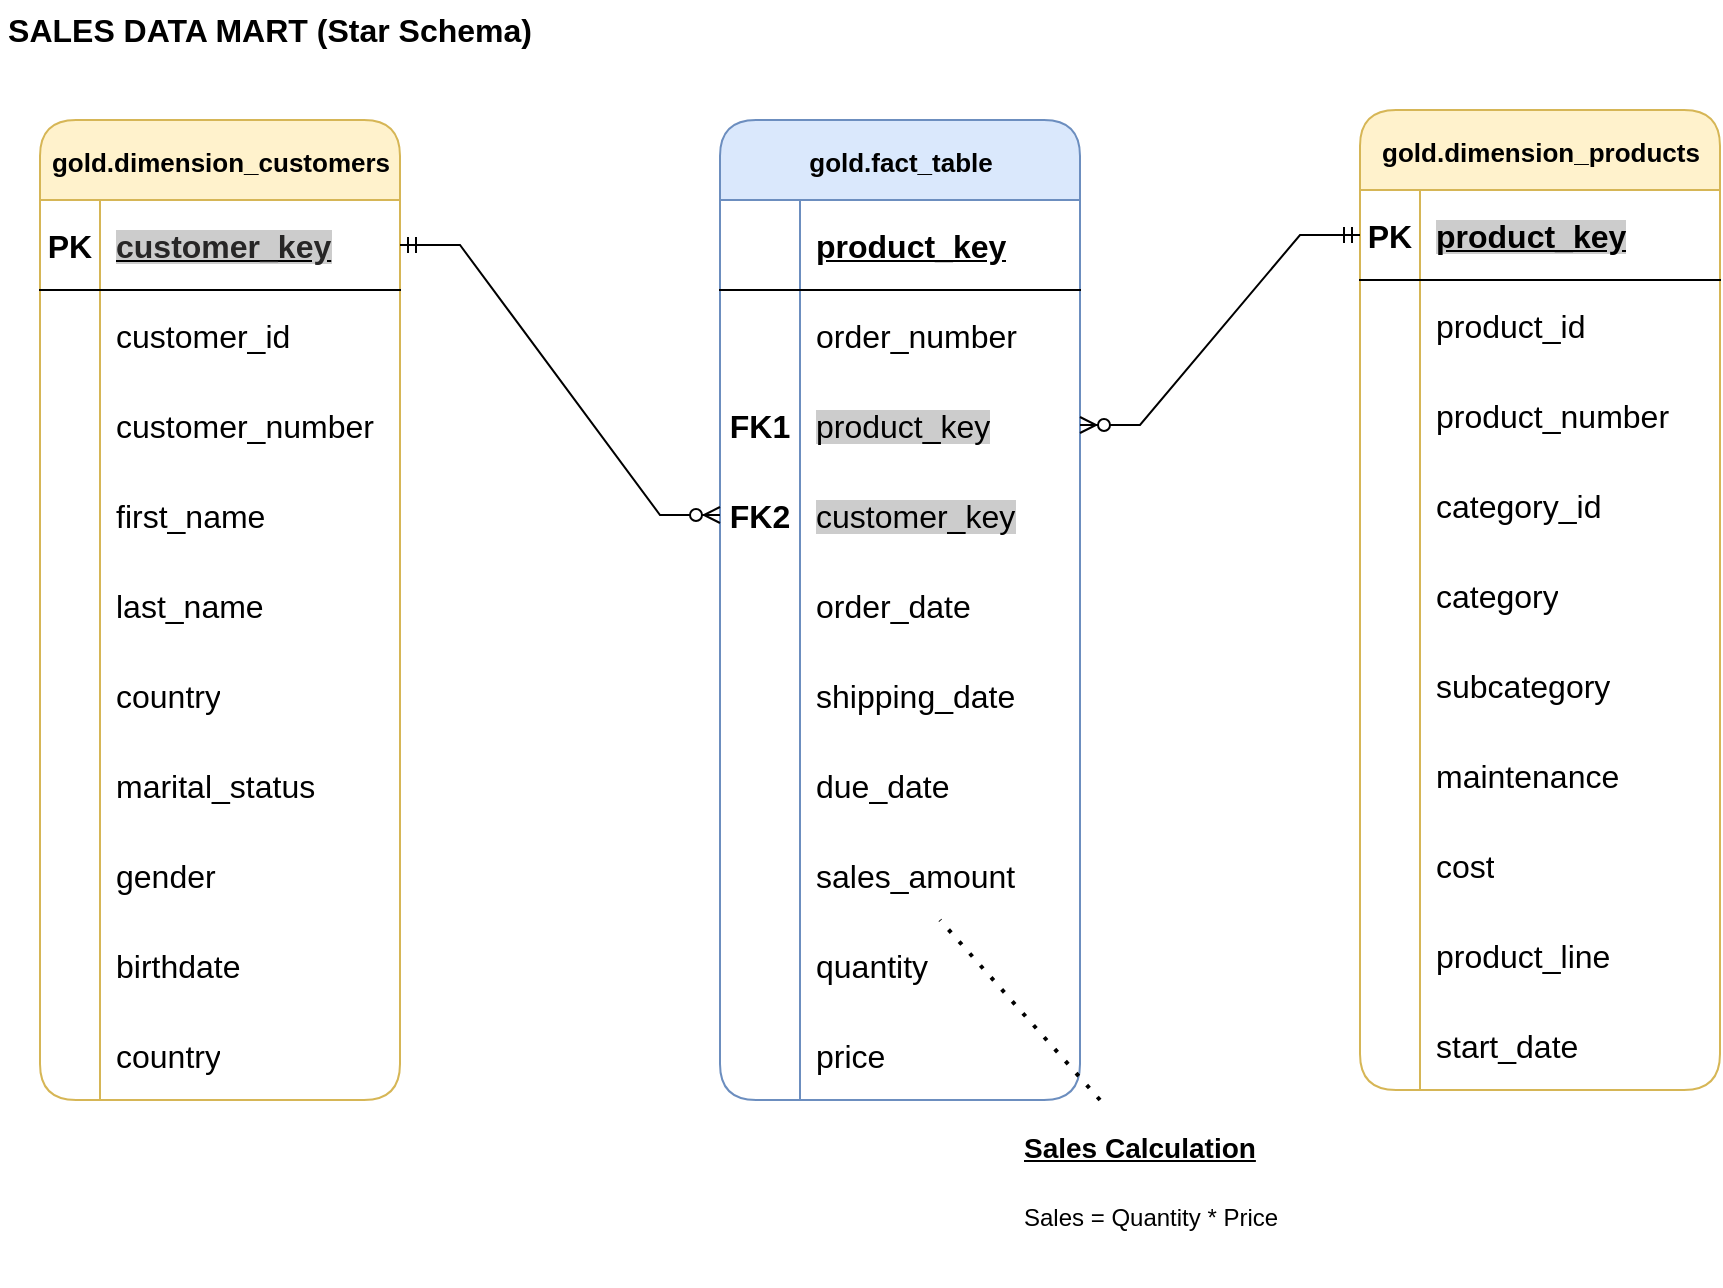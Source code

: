 <mxfile version="27.0.9">
  <diagram name="Page-1" id="-cofZe38YRv7LZd6xlC1">
    <mxGraphModel dx="1163" dy="769" grid="1" gridSize="10" guides="1" tooltips="1" connect="1" arrows="1" fold="1" page="1" pageScale="1" pageWidth="1000" pageHeight="700" math="0" shadow="0">
      <root>
        <mxCell id="0" />
        <mxCell id="1" parent="0" />
        <mxCell id="u-cAiTU_7cCfLOp1U_Qq-1" value="&lt;b&gt;SALES DATA MART (Star Schema)&lt;/b&gt;" style="text;html=1;align=center;verticalAlign=middle;whiteSpace=wrap;rounded=0;fontSize=16;" vertex="1" parent="1">
          <mxGeometry x="20" y="20" width="270" height="30" as="geometry" />
        </mxCell>
        <mxCell id="u-cAiTU_7cCfLOp1U_Qq-6" value="&lt;font style=&quot;font-size: 13px;&quot;&gt;gold.dimension_customers&lt;/font&gt;" style="shape=table;startSize=40;container=1;collapsible=1;childLayout=tableLayout;fixedRows=1;rowLines=0;fontStyle=1;align=center;resizeLast=1;html=1;rounded=1;fillColor=#fff2cc;strokeColor=#d6b656;fontSize=16;" vertex="1" parent="1">
          <mxGeometry x="40" y="80" width="180" height="490" as="geometry" />
        </mxCell>
        <mxCell id="u-cAiTU_7cCfLOp1U_Qq-7" value="" style="shape=tableRow;horizontal=0;startSize=0;swimlaneHead=0;swimlaneBody=0;fillColor=none;collapsible=0;dropTarget=0;points=[[0,0.5],[1,0.5]];portConstraint=eastwest;top=0;left=0;right=0;bottom=1;fontSize=16;" vertex="1" parent="u-cAiTU_7cCfLOp1U_Qq-6">
          <mxGeometry y="40" width="180" height="45" as="geometry" />
        </mxCell>
        <mxCell id="u-cAiTU_7cCfLOp1U_Qq-8" value="PK" style="shape=partialRectangle;connectable=0;fillColor=none;top=0;left=0;bottom=0;right=0;fontStyle=1;overflow=hidden;whiteSpace=wrap;html=1;fontSize=16;" vertex="1" parent="u-cAiTU_7cCfLOp1U_Qq-7">
          <mxGeometry width="30" height="45" as="geometry">
            <mxRectangle width="30" height="45" as="alternateBounds" />
          </mxGeometry>
        </mxCell>
        <mxCell id="u-cAiTU_7cCfLOp1U_Qq-9" value="&lt;font style=&quot;color: light-dark(rgb(39, 38, 38), rgb(237, 237, 237)); background-color: rgb(204, 204, 204);&quot;&gt;customer_key&lt;/font&gt;" style="shape=partialRectangle;connectable=0;fillColor=none;top=0;left=0;bottom=0;right=0;align=left;spacingLeft=6;fontStyle=5;overflow=hidden;whiteSpace=wrap;html=1;fontSize=16;" vertex="1" parent="u-cAiTU_7cCfLOp1U_Qq-7">
          <mxGeometry x="30" width="150" height="45" as="geometry">
            <mxRectangle width="150" height="45" as="alternateBounds" />
          </mxGeometry>
        </mxCell>
        <mxCell id="u-cAiTU_7cCfLOp1U_Qq-10" value="" style="shape=tableRow;horizontal=0;startSize=0;swimlaneHead=0;swimlaneBody=0;fillColor=none;collapsible=0;dropTarget=0;points=[[0,0.5],[1,0.5]];portConstraint=eastwest;top=0;left=0;right=0;bottom=0;fontSize=16;" vertex="1" parent="u-cAiTU_7cCfLOp1U_Qq-6">
          <mxGeometry y="85" width="180" height="45" as="geometry" />
        </mxCell>
        <mxCell id="u-cAiTU_7cCfLOp1U_Qq-11" value="" style="shape=partialRectangle;connectable=0;fillColor=none;top=0;left=0;bottom=0;right=0;editable=1;overflow=hidden;whiteSpace=wrap;html=1;fontSize=16;" vertex="1" parent="u-cAiTU_7cCfLOp1U_Qq-10">
          <mxGeometry width="30" height="45" as="geometry">
            <mxRectangle width="30" height="45" as="alternateBounds" />
          </mxGeometry>
        </mxCell>
        <mxCell id="u-cAiTU_7cCfLOp1U_Qq-12" value="customer_id" style="shape=partialRectangle;connectable=0;fillColor=none;top=0;left=0;bottom=0;right=0;align=left;spacingLeft=6;overflow=hidden;whiteSpace=wrap;html=1;fontSize=16;" vertex="1" parent="u-cAiTU_7cCfLOp1U_Qq-10">
          <mxGeometry x="30" width="150" height="45" as="geometry">
            <mxRectangle width="150" height="45" as="alternateBounds" />
          </mxGeometry>
        </mxCell>
        <mxCell id="u-cAiTU_7cCfLOp1U_Qq-13" value="" style="shape=tableRow;horizontal=0;startSize=0;swimlaneHead=0;swimlaneBody=0;fillColor=none;collapsible=0;dropTarget=0;points=[[0,0.5],[1,0.5]];portConstraint=eastwest;top=0;left=0;right=0;bottom=0;fontSize=16;" vertex="1" parent="u-cAiTU_7cCfLOp1U_Qq-6">
          <mxGeometry y="130" width="180" height="45" as="geometry" />
        </mxCell>
        <mxCell id="u-cAiTU_7cCfLOp1U_Qq-14" value="" style="shape=partialRectangle;connectable=0;fillColor=none;top=0;left=0;bottom=0;right=0;editable=1;overflow=hidden;whiteSpace=wrap;html=1;fontSize=16;" vertex="1" parent="u-cAiTU_7cCfLOp1U_Qq-13">
          <mxGeometry width="30" height="45" as="geometry">
            <mxRectangle width="30" height="45" as="alternateBounds" />
          </mxGeometry>
        </mxCell>
        <mxCell id="u-cAiTU_7cCfLOp1U_Qq-15" value="customer_number" style="shape=partialRectangle;connectable=0;fillColor=none;top=0;left=0;bottom=0;right=0;align=left;spacingLeft=6;overflow=hidden;whiteSpace=wrap;html=1;fontSize=16;" vertex="1" parent="u-cAiTU_7cCfLOp1U_Qq-13">
          <mxGeometry x="30" width="150" height="45" as="geometry">
            <mxRectangle width="150" height="45" as="alternateBounds" />
          </mxGeometry>
        </mxCell>
        <mxCell id="u-cAiTU_7cCfLOp1U_Qq-16" value="" style="shape=tableRow;horizontal=0;startSize=0;swimlaneHead=0;swimlaneBody=0;fillColor=none;collapsible=0;dropTarget=0;points=[[0,0.5],[1,0.5]];portConstraint=eastwest;top=0;left=0;right=0;bottom=0;fontSize=16;" vertex="1" parent="u-cAiTU_7cCfLOp1U_Qq-6">
          <mxGeometry y="175" width="180" height="45" as="geometry" />
        </mxCell>
        <mxCell id="u-cAiTU_7cCfLOp1U_Qq-17" value="" style="shape=partialRectangle;connectable=0;fillColor=none;top=0;left=0;bottom=0;right=0;editable=1;overflow=hidden;whiteSpace=wrap;html=1;fontSize=16;" vertex="1" parent="u-cAiTU_7cCfLOp1U_Qq-16">
          <mxGeometry width="30" height="45" as="geometry">
            <mxRectangle width="30" height="45" as="alternateBounds" />
          </mxGeometry>
        </mxCell>
        <mxCell id="u-cAiTU_7cCfLOp1U_Qq-18" value="first_name" style="shape=partialRectangle;connectable=0;fillColor=none;top=0;left=0;bottom=0;right=0;align=left;spacingLeft=6;overflow=hidden;whiteSpace=wrap;html=1;fontSize=16;" vertex="1" parent="u-cAiTU_7cCfLOp1U_Qq-16">
          <mxGeometry x="30" width="150" height="45" as="geometry">
            <mxRectangle width="150" height="45" as="alternateBounds" />
          </mxGeometry>
        </mxCell>
        <mxCell id="u-cAiTU_7cCfLOp1U_Qq-19" value="" style="shape=tableRow;horizontal=0;startSize=0;swimlaneHead=0;swimlaneBody=0;fillColor=none;collapsible=0;dropTarget=0;points=[[0,0.5],[1,0.5]];portConstraint=eastwest;top=0;left=0;right=0;bottom=0;fontSize=16;" vertex="1" parent="u-cAiTU_7cCfLOp1U_Qq-6">
          <mxGeometry y="220" width="180" height="45" as="geometry" />
        </mxCell>
        <mxCell id="u-cAiTU_7cCfLOp1U_Qq-20" value="" style="shape=partialRectangle;connectable=0;fillColor=none;top=0;left=0;bottom=0;right=0;editable=1;overflow=hidden;whiteSpace=wrap;html=1;fontSize=16;" vertex="1" parent="u-cAiTU_7cCfLOp1U_Qq-19">
          <mxGeometry width="30" height="45" as="geometry">
            <mxRectangle width="30" height="45" as="alternateBounds" />
          </mxGeometry>
        </mxCell>
        <mxCell id="u-cAiTU_7cCfLOp1U_Qq-21" value="last_name" style="shape=partialRectangle;connectable=0;fillColor=none;top=0;left=0;bottom=0;right=0;align=left;spacingLeft=6;overflow=hidden;whiteSpace=wrap;html=1;fontSize=16;" vertex="1" parent="u-cAiTU_7cCfLOp1U_Qq-19">
          <mxGeometry x="30" width="150" height="45" as="geometry">
            <mxRectangle width="150" height="45" as="alternateBounds" />
          </mxGeometry>
        </mxCell>
        <mxCell id="u-cAiTU_7cCfLOp1U_Qq-22" value="" style="shape=tableRow;horizontal=0;startSize=0;swimlaneHead=0;swimlaneBody=0;fillColor=none;collapsible=0;dropTarget=0;points=[[0,0.5],[1,0.5]];portConstraint=eastwest;top=0;left=0;right=0;bottom=0;fontSize=16;" vertex="1" parent="u-cAiTU_7cCfLOp1U_Qq-6">
          <mxGeometry y="265" width="180" height="45" as="geometry" />
        </mxCell>
        <mxCell id="u-cAiTU_7cCfLOp1U_Qq-23" value="" style="shape=partialRectangle;connectable=0;fillColor=none;top=0;left=0;bottom=0;right=0;editable=1;overflow=hidden;whiteSpace=wrap;html=1;fontSize=16;" vertex="1" parent="u-cAiTU_7cCfLOp1U_Qq-22">
          <mxGeometry width="30" height="45" as="geometry">
            <mxRectangle width="30" height="45" as="alternateBounds" />
          </mxGeometry>
        </mxCell>
        <mxCell id="u-cAiTU_7cCfLOp1U_Qq-24" value="country" style="shape=partialRectangle;connectable=0;fillColor=none;top=0;left=0;bottom=0;right=0;align=left;spacingLeft=6;overflow=hidden;whiteSpace=wrap;html=1;fontSize=16;" vertex="1" parent="u-cAiTU_7cCfLOp1U_Qq-22">
          <mxGeometry x="30" width="150" height="45" as="geometry">
            <mxRectangle width="150" height="45" as="alternateBounds" />
          </mxGeometry>
        </mxCell>
        <mxCell id="u-cAiTU_7cCfLOp1U_Qq-25" value="" style="shape=tableRow;horizontal=0;startSize=0;swimlaneHead=0;swimlaneBody=0;fillColor=none;collapsible=0;dropTarget=0;points=[[0,0.5],[1,0.5]];portConstraint=eastwest;top=0;left=0;right=0;bottom=0;fontSize=16;" vertex="1" parent="u-cAiTU_7cCfLOp1U_Qq-6">
          <mxGeometry y="310" width="180" height="45" as="geometry" />
        </mxCell>
        <mxCell id="u-cAiTU_7cCfLOp1U_Qq-26" value="" style="shape=partialRectangle;connectable=0;fillColor=none;top=0;left=0;bottom=0;right=0;editable=1;overflow=hidden;whiteSpace=wrap;html=1;fontSize=16;" vertex="1" parent="u-cAiTU_7cCfLOp1U_Qq-25">
          <mxGeometry width="30" height="45" as="geometry">
            <mxRectangle width="30" height="45" as="alternateBounds" />
          </mxGeometry>
        </mxCell>
        <mxCell id="u-cAiTU_7cCfLOp1U_Qq-27" value="marital_status" style="shape=partialRectangle;connectable=0;fillColor=none;top=0;left=0;bottom=0;right=0;align=left;spacingLeft=6;overflow=hidden;whiteSpace=wrap;html=1;fontSize=16;" vertex="1" parent="u-cAiTU_7cCfLOp1U_Qq-25">
          <mxGeometry x="30" width="150" height="45" as="geometry">
            <mxRectangle width="150" height="45" as="alternateBounds" />
          </mxGeometry>
        </mxCell>
        <mxCell id="u-cAiTU_7cCfLOp1U_Qq-28" value="" style="shape=tableRow;horizontal=0;startSize=0;swimlaneHead=0;swimlaneBody=0;fillColor=none;collapsible=0;dropTarget=0;points=[[0,0.5],[1,0.5]];portConstraint=eastwest;top=0;left=0;right=0;bottom=0;fontSize=16;" vertex="1" parent="u-cAiTU_7cCfLOp1U_Qq-6">
          <mxGeometry y="355" width="180" height="45" as="geometry" />
        </mxCell>
        <mxCell id="u-cAiTU_7cCfLOp1U_Qq-29" value="" style="shape=partialRectangle;connectable=0;fillColor=none;top=0;left=0;bottom=0;right=0;editable=1;overflow=hidden;whiteSpace=wrap;html=1;fontSize=16;" vertex="1" parent="u-cAiTU_7cCfLOp1U_Qq-28">
          <mxGeometry width="30" height="45" as="geometry">
            <mxRectangle width="30" height="45" as="alternateBounds" />
          </mxGeometry>
        </mxCell>
        <mxCell id="u-cAiTU_7cCfLOp1U_Qq-30" value="gender" style="shape=partialRectangle;connectable=0;fillColor=none;top=0;left=0;bottom=0;right=0;align=left;spacingLeft=6;overflow=hidden;whiteSpace=wrap;html=1;fontSize=16;" vertex="1" parent="u-cAiTU_7cCfLOp1U_Qq-28">
          <mxGeometry x="30" width="150" height="45" as="geometry">
            <mxRectangle width="150" height="45" as="alternateBounds" />
          </mxGeometry>
        </mxCell>
        <mxCell id="u-cAiTU_7cCfLOp1U_Qq-93" value="" style="shape=tableRow;horizontal=0;startSize=0;swimlaneHead=0;swimlaneBody=0;fillColor=none;collapsible=0;dropTarget=0;points=[[0,0.5],[1,0.5]];portConstraint=eastwest;top=0;left=0;right=0;bottom=0;fontSize=16;" vertex="1" parent="u-cAiTU_7cCfLOp1U_Qq-6">
          <mxGeometry y="400" width="180" height="45" as="geometry" />
        </mxCell>
        <mxCell id="u-cAiTU_7cCfLOp1U_Qq-94" value="" style="shape=partialRectangle;connectable=0;fillColor=none;top=0;left=0;bottom=0;right=0;editable=1;overflow=hidden;whiteSpace=wrap;html=1;fontSize=16;" vertex="1" parent="u-cAiTU_7cCfLOp1U_Qq-93">
          <mxGeometry width="30" height="45" as="geometry">
            <mxRectangle width="30" height="45" as="alternateBounds" />
          </mxGeometry>
        </mxCell>
        <mxCell id="u-cAiTU_7cCfLOp1U_Qq-95" value="birthdate" style="shape=partialRectangle;connectable=0;fillColor=none;top=0;left=0;bottom=0;right=0;align=left;spacingLeft=6;overflow=hidden;whiteSpace=wrap;html=1;fontSize=16;" vertex="1" parent="u-cAiTU_7cCfLOp1U_Qq-93">
          <mxGeometry x="30" width="150" height="45" as="geometry">
            <mxRectangle width="150" height="45" as="alternateBounds" />
          </mxGeometry>
        </mxCell>
        <mxCell id="u-cAiTU_7cCfLOp1U_Qq-96" value="" style="shape=tableRow;horizontal=0;startSize=0;swimlaneHead=0;swimlaneBody=0;fillColor=none;collapsible=0;dropTarget=0;points=[[0,0.5],[1,0.5]];portConstraint=eastwest;top=0;left=0;right=0;bottom=0;fontSize=16;" vertex="1" parent="u-cAiTU_7cCfLOp1U_Qq-6">
          <mxGeometry y="445" width="180" height="45" as="geometry" />
        </mxCell>
        <mxCell id="u-cAiTU_7cCfLOp1U_Qq-97" value="" style="shape=partialRectangle;connectable=0;fillColor=none;top=0;left=0;bottom=0;right=0;editable=1;overflow=hidden;whiteSpace=wrap;html=1;fontSize=16;" vertex="1" parent="u-cAiTU_7cCfLOp1U_Qq-96">
          <mxGeometry width="30" height="45" as="geometry">
            <mxRectangle width="30" height="45" as="alternateBounds" />
          </mxGeometry>
        </mxCell>
        <mxCell id="u-cAiTU_7cCfLOp1U_Qq-98" value="country" style="shape=partialRectangle;connectable=0;fillColor=none;top=0;left=0;bottom=0;right=0;align=left;spacingLeft=6;overflow=hidden;whiteSpace=wrap;html=1;fontSize=16;" vertex="1" parent="u-cAiTU_7cCfLOp1U_Qq-96">
          <mxGeometry x="30" width="150" height="45" as="geometry">
            <mxRectangle width="150" height="45" as="alternateBounds" />
          </mxGeometry>
        </mxCell>
        <mxCell id="u-cAiTU_7cCfLOp1U_Qq-31" value="&lt;span style=&quot;font-size: 13px;&quot;&gt;gold.fact_table&lt;/span&gt;" style="shape=table;startSize=40;container=1;collapsible=1;childLayout=tableLayout;fixedRows=1;rowLines=0;fontStyle=1;align=center;resizeLast=1;html=1;rounded=1;fillColor=#dae8fc;strokeColor=#6c8ebf;fontSize=16;" vertex="1" parent="1">
          <mxGeometry x="380" y="80" width="180" height="490" as="geometry" />
        </mxCell>
        <mxCell id="u-cAiTU_7cCfLOp1U_Qq-32" value="" style="shape=tableRow;horizontal=0;startSize=0;swimlaneHead=0;swimlaneBody=0;fillColor=none;collapsible=0;dropTarget=0;points=[[0,0.5],[1,0.5]];portConstraint=eastwest;top=0;left=0;right=0;bottom=1;fontSize=16;" vertex="1" parent="u-cAiTU_7cCfLOp1U_Qq-31">
          <mxGeometry y="40" width="180" height="45" as="geometry" />
        </mxCell>
        <mxCell id="u-cAiTU_7cCfLOp1U_Qq-33" value="" style="shape=partialRectangle;connectable=0;fillColor=none;top=0;left=0;bottom=0;right=0;fontStyle=1;overflow=hidden;whiteSpace=wrap;html=1;fontSize=16;" vertex="1" parent="u-cAiTU_7cCfLOp1U_Qq-32">
          <mxGeometry width="40" height="45" as="geometry">
            <mxRectangle width="40" height="45" as="alternateBounds" />
          </mxGeometry>
        </mxCell>
        <mxCell id="u-cAiTU_7cCfLOp1U_Qq-34" value="product_key" style="shape=partialRectangle;connectable=0;fillColor=none;top=0;left=0;bottom=0;right=0;align=left;spacingLeft=6;fontStyle=5;overflow=hidden;whiteSpace=wrap;html=1;fontSize=16;" vertex="1" parent="u-cAiTU_7cCfLOp1U_Qq-32">
          <mxGeometry x="40" width="140" height="45" as="geometry">
            <mxRectangle width="140" height="45" as="alternateBounds" />
          </mxGeometry>
        </mxCell>
        <mxCell id="u-cAiTU_7cCfLOp1U_Qq-35" value="" style="shape=tableRow;horizontal=0;startSize=0;swimlaneHead=0;swimlaneBody=0;fillColor=none;collapsible=0;dropTarget=0;points=[[0,0.5],[1,0.5]];portConstraint=eastwest;top=0;left=0;right=0;bottom=0;fontSize=16;" vertex="1" parent="u-cAiTU_7cCfLOp1U_Qq-31">
          <mxGeometry y="85" width="180" height="45" as="geometry" />
        </mxCell>
        <mxCell id="u-cAiTU_7cCfLOp1U_Qq-36" value="" style="shape=partialRectangle;connectable=0;fillColor=none;top=0;left=0;bottom=0;right=0;editable=1;overflow=hidden;whiteSpace=wrap;html=1;fontSize=16;" vertex="1" parent="u-cAiTU_7cCfLOp1U_Qq-35">
          <mxGeometry width="40" height="45" as="geometry">
            <mxRectangle width="40" height="45" as="alternateBounds" />
          </mxGeometry>
        </mxCell>
        <mxCell id="u-cAiTU_7cCfLOp1U_Qq-37" value="order_number" style="shape=partialRectangle;connectable=0;fillColor=none;top=0;left=0;bottom=0;right=0;align=left;spacingLeft=6;overflow=hidden;whiteSpace=wrap;html=1;fontSize=16;" vertex="1" parent="u-cAiTU_7cCfLOp1U_Qq-35">
          <mxGeometry x="40" width="140" height="45" as="geometry">
            <mxRectangle width="140" height="45" as="alternateBounds" />
          </mxGeometry>
        </mxCell>
        <mxCell id="u-cAiTU_7cCfLOp1U_Qq-38" value="" style="shape=tableRow;horizontal=0;startSize=0;swimlaneHead=0;swimlaneBody=0;fillColor=none;collapsible=0;dropTarget=0;points=[[0,0.5],[1,0.5]];portConstraint=eastwest;top=0;left=0;right=0;bottom=0;fontSize=16;" vertex="1" parent="u-cAiTU_7cCfLOp1U_Qq-31">
          <mxGeometry y="130" width="180" height="45" as="geometry" />
        </mxCell>
        <mxCell id="u-cAiTU_7cCfLOp1U_Qq-39" value="&lt;b&gt;FK1&lt;/b&gt;" style="shape=partialRectangle;connectable=0;fillColor=none;top=0;left=0;bottom=0;right=0;editable=1;overflow=hidden;whiteSpace=wrap;html=1;fontSize=16;" vertex="1" parent="u-cAiTU_7cCfLOp1U_Qq-38">
          <mxGeometry width="40" height="45" as="geometry">
            <mxRectangle width="40" height="45" as="alternateBounds" />
          </mxGeometry>
        </mxCell>
        <mxCell id="u-cAiTU_7cCfLOp1U_Qq-40" value="&lt;span style=&quot;background-color: rgb(204, 204, 204);&quot;&gt;product_key&lt;/span&gt;" style="shape=partialRectangle;connectable=0;fillColor=none;top=0;left=0;bottom=0;right=0;align=left;spacingLeft=6;overflow=hidden;whiteSpace=wrap;html=1;fontSize=16;" vertex="1" parent="u-cAiTU_7cCfLOp1U_Qq-38">
          <mxGeometry x="40" width="140" height="45" as="geometry">
            <mxRectangle width="140" height="45" as="alternateBounds" />
          </mxGeometry>
        </mxCell>
        <mxCell id="u-cAiTU_7cCfLOp1U_Qq-41" value="" style="shape=tableRow;horizontal=0;startSize=0;swimlaneHead=0;swimlaneBody=0;fillColor=none;collapsible=0;dropTarget=0;points=[[0,0.5],[1,0.5]];portConstraint=eastwest;top=0;left=0;right=0;bottom=0;fontSize=16;" vertex="1" parent="u-cAiTU_7cCfLOp1U_Qq-31">
          <mxGeometry y="175" width="180" height="45" as="geometry" />
        </mxCell>
        <mxCell id="u-cAiTU_7cCfLOp1U_Qq-42" value="&lt;b&gt;FK2&lt;/b&gt;" style="shape=partialRectangle;connectable=0;fillColor=none;top=0;left=0;bottom=0;right=0;editable=1;overflow=hidden;whiteSpace=wrap;html=1;fontSize=16;" vertex="1" parent="u-cAiTU_7cCfLOp1U_Qq-41">
          <mxGeometry width="40" height="45" as="geometry">
            <mxRectangle width="40" height="45" as="alternateBounds" />
          </mxGeometry>
        </mxCell>
        <mxCell id="u-cAiTU_7cCfLOp1U_Qq-43" value="&lt;span style=&quot;background-color: rgb(204, 204, 204);&quot;&gt;customer_key&lt;/span&gt;" style="shape=partialRectangle;connectable=0;fillColor=none;top=0;left=0;bottom=0;right=0;align=left;spacingLeft=6;overflow=hidden;whiteSpace=wrap;html=1;fontSize=16;" vertex="1" parent="u-cAiTU_7cCfLOp1U_Qq-41">
          <mxGeometry x="40" width="140" height="45" as="geometry">
            <mxRectangle width="140" height="45" as="alternateBounds" />
          </mxGeometry>
        </mxCell>
        <mxCell id="u-cAiTU_7cCfLOp1U_Qq-44" value="" style="shape=tableRow;horizontal=0;startSize=0;swimlaneHead=0;swimlaneBody=0;fillColor=none;collapsible=0;dropTarget=0;points=[[0,0.5],[1,0.5]];portConstraint=eastwest;top=0;left=0;right=0;bottom=0;fontSize=16;" vertex="1" parent="u-cAiTU_7cCfLOp1U_Qq-31">
          <mxGeometry y="220" width="180" height="45" as="geometry" />
        </mxCell>
        <mxCell id="u-cAiTU_7cCfLOp1U_Qq-45" value="" style="shape=partialRectangle;connectable=0;fillColor=none;top=0;left=0;bottom=0;right=0;editable=1;overflow=hidden;whiteSpace=wrap;html=1;fontSize=16;" vertex="1" parent="u-cAiTU_7cCfLOp1U_Qq-44">
          <mxGeometry width="40" height="45" as="geometry">
            <mxRectangle width="40" height="45" as="alternateBounds" />
          </mxGeometry>
        </mxCell>
        <mxCell id="u-cAiTU_7cCfLOp1U_Qq-46" value="order_date" style="shape=partialRectangle;connectable=0;fillColor=none;top=0;left=0;bottom=0;right=0;align=left;spacingLeft=6;overflow=hidden;whiteSpace=wrap;html=1;fontSize=16;" vertex="1" parent="u-cAiTU_7cCfLOp1U_Qq-44">
          <mxGeometry x="40" width="140" height="45" as="geometry">
            <mxRectangle width="140" height="45" as="alternateBounds" />
          </mxGeometry>
        </mxCell>
        <mxCell id="u-cAiTU_7cCfLOp1U_Qq-47" value="" style="shape=tableRow;horizontal=0;startSize=0;swimlaneHead=0;swimlaneBody=0;fillColor=none;collapsible=0;dropTarget=0;points=[[0,0.5],[1,0.5]];portConstraint=eastwest;top=0;left=0;right=0;bottom=0;fontSize=16;" vertex="1" parent="u-cAiTU_7cCfLOp1U_Qq-31">
          <mxGeometry y="265" width="180" height="45" as="geometry" />
        </mxCell>
        <mxCell id="u-cAiTU_7cCfLOp1U_Qq-48" value="" style="shape=partialRectangle;connectable=0;fillColor=none;top=0;left=0;bottom=0;right=0;editable=1;overflow=hidden;whiteSpace=wrap;html=1;fontSize=16;" vertex="1" parent="u-cAiTU_7cCfLOp1U_Qq-47">
          <mxGeometry width="40" height="45" as="geometry">
            <mxRectangle width="40" height="45" as="alternateBounds" />
          </mxGeometry>
        </mxCell>
        <mxCell id="u-cAiTU_7cCfLOp1U_Qq-49" value="shipping_date" style="shape=partialRectangle;connectable=0;fillColor=none;top=0;left=0;bottom=0;right=0;align=left;spacingLeft=6;overflow=hidden;whiteSpace=wrap;html=1;fontSize=16;" vertex="1" parent="u-cAiTU_7cCfLOp1U_Qq-47">
          <mxGeometry x="40" width="140" height="45" as="geometry">
            <mxRectangle width="140" height="45" as="alternateBounds" />
          </mxGeometry>
        </mxCell>
        <mxCell id="u-cAiTU_7cCfLOp1U_Qq-50" value="" style="shape=tableRow;horizontal=0;startSize=0;swimlaneHead=0;swimlaneBody=0;fillColor=none;collapsible=0;dropTarget=0;points=[[0,0.5],[1,0.5]];portConstraint=eastwest;top=0;left=0;right=0;bottom=0;fontSize=16;" vertex="1" parent="u-cAiTU_7cCfLOp1U_Qq-31">
          <mxGeometry y="310" width="180" height="45" as="geometry" />
        </mxCell>
        <mxCell id="u-cAiTU_7cCfLOp1U_Qq-51" value="" style="shape=partialRectangle;connectable=0;fillColor=none;top=0;left=0;bottom=0;right=0;editable=1;overflow=hidden;whiteSpace=wrap;html=1;fontSize=16;" vertex="1" parent="u-cAiTU_7cCfLOp1U_Qq-50">
          <mxGeometry width="40" height="45" as="geometry">
            <mxRectangle width="40" height="45" as="alternateBounds" />
          </mxGeometry>
        </mxCell>
        <mxCell id="u-cAiTU_7cCfLOp1U_Qq-52" value="due_date" style="shape=partialRectangle;connectable=0;fillColor=none;top=0;left=0;bottom=0;right=0;align=left;spacingLeft=6;overflow=hidden;whiteSpace=wrap;html=1;fontSize=16;" vertex="1" parent="u-cAiTU_7cCfLOp1U_Qq-50">
          <mxGeometry x="40" width="140" height="45" as="geometry">
            <mxRectangle width="140" height="45" as="alternateBounds" />
          </mxGeometry>
        </mxCell>
        <mxCell id="u-cAiTU_7cCfLOp1U_Qq-53" value="" style="shape=tableRow;horizontal=0;startSize=0;swimlaneHead=0;swimlaneBody=0;fillColor=none;collapsible=0;dropTarget=0;points=[[0,0.5],[1,0.5]];portConstraint=eastwest;top=0;left=0;right=0;bottom=0;fontSize=16;" vertex="1" parent="u-cAiTU_7cCfLOp1U_Qq-31">
          <mxGeometry y="355" width="180" height="45" as="geometry" />
        </mxCell>
        <mxCell id="u-cAiTU_7cCfLOp1U_Qq-54" value="" style="shape=partialRectangle;connectable=0;fillColor=none;top=0;left=0;bottom=0;right=0;editable=1;overflow=hidden;whiteSpace=wrap;html=1;fontSize=16;" vertex="1" parent="u-cAiTU_7cCfLOp1U_Qq-53">
          <mxGeometry width="40" height="45" as="geometry">
            <mxRectangle width="40" height="45" as="alternateBounds" />
          </mxGeometry>
        </mxCell>
        <mxCell id="u-cAiTU_7cCfLOp1U_Qq-55" value="sales_amount" style="shape=partialRectangle;connectable=0;fillColor=none;top=0;left=0;bottom=0;right=0;align=left;spacingLeft=6;overflow=hidden;whiteSpace=wrap;html=1;fontSize=16;" vertex="1" parent="u-cAiTU_7cCfLOp1U_Qq-53">
          <mxGeometry x="40" width="140" height="45" as="geometry">
            <mxRectangle width="140" height="45" as="alternateBounds" />
          </mxGeometry>
        </mxCell>
        <mxCell id="u-cAiTU_7cCfLOp1U_Qq-56" value="" style="shape=tableRow;horizontal=0;startSize=0;swimlaneHead=0;swimlaneBody=0;fillColor=none;collapsible=0;dropTarget=0;points=[[0,0.5],[1,0.5]];portConstraint=eastwest;top=0;left=0;right=0;bottom=0;fontSize=16;" vertex="1" parent="u-cAiTU_7cCfLOp1U_Qq-31">
          <mxGeometry y="400" width="180" height="45" as="geometry" />
        </mxCell>
        <mxCell id="u-cAiTU_7cCfLOp1U_Qq-57" value="" style="shape=partialRectangle;connectable=0;fillColor=none;top=0;left=0;bottom=0;right=0;editable=1;overflow=hidden;whiteSpace=wrap;html=1;fontSize=16;" vertex="1" parent="u-cAiTU_7cCfLOp1U_Qq-56">
          <mxGeometry width="40" height="45" as="geometry">
            <mxRectangle width="40" height="45" as="alternateBounds" />
          </mxGeometry>
        </mxCell>
        <mxCell id="u-cAiTU_7cCfLOp1U_Qq-58" value="quantity" style="shape=partialRectangle;connectable=0;fillColor=none;top=0;left=0;bottom=0;right=0;align=left;spacingLeft=6;overflow=hidden;whiteSpace=wrap;html=1;fontSize=16;" vertex="1" parent="u-cAiTU_7cCfLOp1U_Qq-56">
          <mxGeometry x="40" width="140" height="45" as="geometry">
            <mxRectangle width="140" height="45" as="alternateBounds" />
          </mxGeometry>
        </mxCell>
        <mxCell id="u-cAiTU_7cCfLOp1U_Qq-59" value="" style="shape=tableRow;horizontal=0;startSize=0;swimlaneHead=0;swimlaneBody=0;fillColor=none;collapsible=0;dropTarget=0;points=[[0,0.5],[1,0.5]];portConstraint=eastwest;top=0;left=0;right=0;bottom=0;fontSize=16;" vertex="1" parent="u-cAiTU_7cCfLOp1U_Qq-31">
          <mxGeometry y="445" width="180" height="45" as="geometry" />
        </mxCell>
        <mxCell id="u-cAiTU_7cCfLOp1U_Qq-60" value="" style="shape=partialRectangle;connectable=0;fillColor=none;top=0;left=0;bottom=0;right=0;editable=1;overflow=hidden;whiteSpace=wrap;html=1;fontSize=16;" vertex="1" parent="u-cAiTU_7cCfLOp1U_Qq-59">
          <mxGeometry width="40" height="45" as="geometry">
            <mxRectangle width="40" height="45" as="alternateBounds" />
          </mxGeometry>
        </mxCell>
        <mxCell id="u-cAiTU_7cCfLOp1U_Qq-61" value="price" style="shape=partialRectangle;connectable=0;fillColor=none;top=0;left=0;bottom=0;right=0;align=left;spacingLeft=6;overflow=hidden;whiteSpace=wrap;html=1;fontSize=16;" vertex="1" parent="u-cAiTU_7cCfLOp1U_Qq-59">
          <mxGeometry x="40" width="140" height="45" as="geometry">
            <mxRectangle width="140" height="45" as="alternateBounds" />
          </mxGeometry>
        </mxCell>
        <mxCell id="u-cAiTU_7cCfLOp1U_Qq-62" value="&lt;font style=&quot;font-size: 13px;&quot;&gt;gold.dimension_products&lt;/font&gt;" style="shape=table;startSize=40;container=1;collapsible=1;childLayout=tableLayout;fixedRows=1;rowLines=0;fontStyle=1;align=center;resizeLast=1;html=1;rounded=1;fillColor=#fff2cc;strokeColor=#d6b656;fontSize=16;" vertex="1" parent="1">
          <mxGeometry x="700" y="75" width="180" height="490" as="geometry" />
        </mxCell>
        <mxCell id="u-cAiTU_7cCfLOp1U_Qq-63" value="" style="shape=tableRow;horizontal=0;startSize=0;swimlaneHead=0;swimlaneBody=0;fillColor=none;collapsible=0;dropTarget=0;points=[[0,0.5],[1,0.5]];portConstraint=eastwest;top=0;left=0;right=0;bottom=1;fontSize=16;" vertex="1" parent="u-cAiTU_7cCfLOp1U_Qq-62">
          <mxGeometry y="40" width="180" height="45" as="geometry" />
        </mxCell>
        <mxCell id="u-cAiTU_7cCfLOp1U_Qq-64" value="PK" style="shape=partialRectangle;connectable=0;fillColor=none;top=0;left=0;bottom=0;right=0;fontStyle=1;overflow=hidden;whiteSpace=wrap;html=1;fontSize=16;" vertex="1" parent="u-cAiTU_7cCfLOp1U_Qq-63">
          <mxGeometry width="30" height="45" as="geometry">
            <mxRectangle width="30" height="45" as="alternateBounds" />
          </mxGeometry>
        </mxCell>
        <mxCell id="u-cAiTU_7cCfLOp1U_Qq-65" value="&lt;span style=&quot;background-color: rgb(204, 204, 204);&quot;&gt;product_key&lt;/span&gt;" style="shape=partialRectangle;connectable=0;fillColor=none;top=0;left=0;bottom=0;right=0;align=left;spacingLeft=6;fontStyle=5;overflow=hidden;whiteSpace=wrap;html=1;fontSize=16;" vertex="1" parent="u-cAiTU_7cCfLOp1U_Qq-63">
          <mxGeometry x="30" width="150" height="45" as="geometry">
            <mxRectangle width="150" height="45" as="alternateBounds" />
          </mxGeometry>
        </mxCell>
        <mxCell id="u-cAiTU_7cCfLOp1U_Qq-66" value="" style="shape=tableRow;horizontal=0;startSize=0;swimlaneHead=0;swimlaneBody=0;fillColor=none;collapsible=0;dropTarget=0;points=[[0,0.5],[1,0.5]];portConstraint=eastwest;top=0;left=0;right=0;bottom=0;fontSize=16;" vertex="1" parent="u-cAiTU_7cCfLOp1U_Qq-62">
          <mxGeometry y="85" width="180" height="45" as="geometry" />
        </mxCell>
        <mxCell id="u-cAiTU_7cCfLOp1U_Qq-67" value="" style="shape=partialRectangle;connectable=0;fillColor=none;top=0;left=0;bottom=0;right=0;editable=1;overflow=hidden;whiteSpace=wrap;html=1;fontSize=16;" vertex="1" parent="u-cAiTU_7cCfLOp1U_Qq-66">
          <mxGeometry width="30" height="45" as="geometry">
            <mxRectangle width="30" height="45" as="alternateBounds" />
          </mxGeometry>
        </mxCell>
        <mxCell id="u-cAiTU_7cCfLOp1U_Qq-68" value="product_id" style="shape=partialRectangle;connectable=0;fillColor=none;top=0;left=0;bottom=0;right=0;align=left;spacingLeft=6;overflow=hidden;whiteSpace=wrap;html=1;fontSize=16;" vertex="1" parent="u-cAiTU_7cCfLOp1U_Qq-66">
          <mxGeometry x="30" width="150" height="45" as="geometry">
            <mxRectangle width="150" height="45" as="alternateBounds" />
          </mxGeometry>
        </mxCell>
        <mxCell id="u-cAiTU_7cCfLOp1U_Qq-69" value="" style="shape=tableRow;horizontal=0;startSize=0;swimlaneHead=0;swimlaneBody=0;fillColor=none;collapsible=0;dropTarget=0;points=[[0,0.5],[1,0.5]];portConstraint=eastwest;top=0;left=0;right=0;bottom=0;fontSize=16;" vertex="1" parent="u-cAiTU_7cCfLOp1U_Qq-62">
          <mxGeometry y="130" width="180" height="45" as="geometry" />
        </mxCell>
        <mxCell id="u-cAiTU_7cCfLOp1U_Qq-70" value="" style="shape=partialRectangle;connectable=0;fillColor=none;top=0;left=0;bottom=0;right=0;editable=1;overflow=hidden;whiteSpace=wrap;html=1;fontSize=16;" vertex="1" parent="u-cAiTU_7cCfLOp1U_Qq-69">
          <mxGeometry width="30" height="45" as="geometry">
            <mxRectangle width="30" height="45" as="alternateBounds" />
          </mxGeometry>
        </mxCell>
        <mxCell id="u-cAiTU_7cCfLOp1U_Qq-71" value="product_number" style="shape=partialRectangle;connectable=0;fillColor=none;top=0;left=0;bottom=0;right=0;align=left;spacingLeft=6;overflow=hidden;whiteSpace=wrap;html=1;fontSize=16;" vertex="1" parent="u-cAiTU_7cCfLOp1U_Qq-69">
          <mxGeometry x="30" width="150" height="45" as="geometry">
            <mxRectangle width="150" height="45" as="alternateBounds" />
          </mxGeometry>
        </mxCell>
        <mxCell id="u-cAiTU_7cCfLOp1U_Qq-72" value="" style="shape=tableRow;horizontal=0;startSize=0;swimlaneHead=0;swimlaneBody=0;fillColor=none;collapsible=0;dropTarget=0;points=[[0,0.5],[1,0.5]];portConstraint=eastwest;top=0;left=0;right=0;bottom=0;fontSize=16;" vertex="1" parent="u-cAiTU_7cCfLOp1U_Qq-62">
          <mxGeometry y="175" width="180" height="45" as="geometry" />
        </mxCell>
        <mxCell id="u-cAiTU_7cCfLOp1U_Qq-73" value="" style="shape=partialRectangle;connectable=0;fillColor=none;top=0;left=0;bottom=0;right=0;editable=1;overflow=hidden;whiteSpace=wrap;html=1;fontSize=16;" vertex="1" parent="u-cAiTU_7cCfLOp1U_Qq-72">
          <mxGeometry width="30" height="45" as="geometry">
            <mxRectangle width="30" height="45" as="alternateBounds" />
          </mxGeometry>
        </mxCell>
        <mxCell id="u-cAiTU_7cCfLOp1U_Qq-74" value="category_id" style="shape=partialRectangle;connectable=0;fillColor=none;top=0;left=0;bottom=0;right=0;align=left;spacingLeft=6;overflow=hidden;whiteSpace=wrap;html=1;fontSize=16;" vertex="1" parent="u-cAiTU_7cCfLOp1U_Qq-72">
          <mxGeometry x="30" width="150" height="45" as="geometry">
            <mxRectangle width="150" height="45" as="alternateBounds" />
          </mxGeometry>
        </mxCell>
        <mxCell id="u-cAiTU_7cCfLOp1U_Qq-75" value="" style="shape=tableRow;horizontal=0;startSize=0;swimlaneHead=0;swimlaneBody=0;fillColor=none;collapsible=0;dropTarget=0;points=[[0,0.5],[1,0.5]];portConstraint=eastwest;top=0;left=0;right=0;bottom=0;fontSize=16;" vertex="1" parent="u-cAiTU_7cCfLOp1U_Qq-62">
          <mxGeometry y="220" width="180" height="45" as="geometry" />
        </mxCell>
        <mxCell id="u-cAiTU_7cCfLOp1U_Qq-76" value="" style="shape=partialRectangle;connectable=0;fillColor=none;top=0;left=0;bottom=0;right=0;editable=1;overflow=hidden;whiteSpace=wrap;html=1;fontSize=16;" vertex="1" parent="u-cAiTU_7cCfLOp1U_Qq-75">
          <mxGeometry width="30" height="45" as="geometry">
            <mxRectangle width="30" height="45" as="alternateBounds" />
          </mxGeometry>
        </mxCell>
        <mxCell id="u-cAiTU_7cCfLOp1U_Qq-77" value="category" style="shape=partialRectangle;connectable=0;fillColor=none;top=0;left=0;bottom=0;right=0;align=left;spacingLeft=6;overflow=hidden;whiteSpace=wrap;html=1;fontSize=16;" vertex="1" parent="u-cAiTU_7cCfLOp1U_Qq-75">
          <mxGeometry x="30" width="150" height="45" as="geometry">
            <mxRectangle width="150" height="45" as="alternateBounds" />
          </mxGeometry>
        </mxCell>
        <mxCell id="u-cAiTU_7cCfLOp1U_Qq-78" value="" style="shape=tableRow;horizontal=0;startSize=0;swimlaneHead=0;swimlaneBody=0;fillColor=none;collapsible=0;dropTarget=0;points=[[0,0.5],[1,0.5]];portConstraint=eastwest;top=0;left=0;right=0;bottom=0;fontSize=16;" vertex="1" parent="u-cAiTU_7cCfLOp1U_Qq-62">
          <mxGeometry y="265" width="180" height="45" as="geometry" />
        </mxCell>
        <mxCell id="u-cAiTU_7cCfLOp1U_Qq-79" value="" style="shape=partialRectangle;connectable=0;fillColor=none;top=0;left=0;bottom=0;right=0;editable=1;overflow=hidden;whiteSpace=wrap;html=1;fontSize=16;" vertex="1" parent="u-cAiTU_7cCfLOp1U_Qq-78">
          <mxGeometry width="30" height="45" as="geometry">
            <mxRectangle width="30" height="45" as="alternateBounds" />
          </mxGeometry>
        </mxCell>
        <mxCell id="u-cAiTU_7cCfLOp1U_Qq-80" value="subcategory" style="shape=partialRectangle;connectable=0;fillColor=none;top=0;left=0;bottom=0;right=0;align=left;spacingLeft=6;overflow=hidden;whiteSpace=wrap;html=1;fontSize=16;" vertex="1" parent="u-cAiTU_7cCfLOp1U_Qq-78">
          <mxGeometry x="30" width="150" height="45" as="geometry">
            <mxRectangle width="150" height="45" as="alternateBounds" />
          </mxGeometry>
        </mxCell>
        <mxCell id="u-cAiTU_7cCfLOp1U_Qq-81" value="" style="shape=tableRow;horizontal=0;startSize=0;swimlaneHead=0;swimlaneBody=0;fillColor=none;collapsible=0;dropTarget=0;points=[[0,0.5],[1,0.5]];portConstraint=eastwest;top=0;left=0;right=0;bottom=0;fontSize=16;" vertex="1" parent="u-cAiTU_7cCfLOp1U_Qq-62">
          <mxGeometry y="310" width="180" height="45" as="geometry" />
        </mxCell>
        <mxCell id="u-cAiTU_7cCfLOp1U_Qq-82" value="" style="shape=partialRectangle;connectable=0;fillColor=none;top=0;left=0;bottom=0;right=0;editable=1;overflow=hidden;whiteSpace=wrap;html=1;fontSize=16;" vertex="1" parent="u-cAiTU_7cCfLOp1U_Qq-81">
          <mxGeometry width="30" height="45" as="geometry">
            <mxRectangle width="30" height="45" as="alternateBounds" />
          </mxGeometry>
        </mxCell>
        <mxCell id="u-cAiTU_7cCfLOp1U_Qq-83" value="maintenance" style="shape=partialRectangle;connectable=0;fillColor=none;top=0;left=0;bottom=0;right=0;align=left;spacingLeft=6;overflow=hidden;whiteSpace=wrap;html=1;fontSize=16;" vertex="1" parent="u-cAiTU_7cCfLOp1U_Qq-81">
          <mxGeometry x="30" width="150" height="45" as="geometry">
            <mxRectangle width="150" height="45" as="alternateBounds" />
          </mxGeometry>
        </mxCell>
        <mxCell id="u-cAiTU_7cCfLOp1U_Qq-84" value="" style="shape=tableRow;horizontal=0;startSize=0;swimlaneHead=0;swimlaneBody=0;fillColor=none;collapsible=0;dropTarget=0;points=[[0,0.5],[1,0.5]];portConstraint=eastwest;top=0;left=0;right=0;bottom=0;fontSize=16;" vertex="1" parent="u-cAiTU_7cCfLOp1U_Qq-62">
          <mxGeometry y="355" width="180" height="45" as="geometry" />
        </mxCell>
        <mxCell id="u-cAiTU_7cCfLOp1U_Qq-85" value="" style="shape=partialRectangle;connectable=0;fillColor=none;top=0;left=0;bottom=0;right=0;editable=1;overflow=hidden;whiteSpace=wrap;html=1;fontSize=16;" vertex="1" parent="u-cAiTU_7cCfLOp1U_Qq-84">
          <mxGeometry width="30" height="45" as="geometry">
            <mxRectangle width="30" height="45" as="alternateBounds" />
          </mxGeometry>
        </mxCell>
        <mxCell id="u-cAiTU_7cCfLOp1U_Qq-86" value="cost" style="shape=partialRectangle;connectable=0;fillColor=none;top=0;left=0;bottom=0;right=0;align=left;spacingLeft=6;overflow=hidden;whiteSpace=wrap;html=1;fontSize=16;" vertex="1" parent="u-cAiTU_7cCfLOp1U_Qq-84">
          <mxGeometry x="30" width="150" height="45" as="geometry">
            <mxRectangle width="150" height="45" as="alternateBounds" />
          </mxGeometry>
        </mxCell>
        <mxCell id="u-cAiTU_7cCfLOp1U_Qq-87" value="" style="shape=tableRow;horizontal=0;startSize=0;swimlaneHead=0;swimlaneBody=0;fillColor=none;collapsible=0;dropTarget=0;points=[[0,0.5],[1,0.5]];portConstraint=eastwest;top=0;left=0;right=0;bottom=0;fontSize=16;" vertex="1" parent="u-cAiTU_7cCfLOp1U_Qq-62">
          <mxGeometry y="400" width="180" height="45" as="geometry" />
        </mxCell>
        <mxCell id="u-cAiTU_7cCfLOp1U_Qq-88" value="" style="shape=partialRectangle;connectable=0;fillColor=none;top=0;left=0;bottom=0;right=0;editable=1;overflow=hidden;whiteSpace=wrap;html=1;fontSize=16;" vertex="1" parent="u-cAiTU_7cCfLOp1U_Qq-87">
          <mxGeometry width="30" height="45" as="geometry">
            <mxRectangle width="30" height="45" as="alternateBounds" />
          </mxGeometry>
        </mxCell>
        <mxCell id="u-cAiTU_7cCfLOp1U_Qq-89" value="product_line" style="shape=partialRectangle;connectable=0;fillColor=none;top=0;left=0;bottom=0;right=0;align=left;spacingLeft=6;overflow=hidden;whiteSpace=wrap;html=1;fontSize=16;" vertex="1" parent="u-cAiTU_7cCfLOp1U_Qq-87">
          <mxGeometry x="30" width="150" height="45" as="geometry">
            <mxRectangle width="150" height="45" as="alternateBounds" />
          </mxGeometry>
        </mxCell>
        <mxCell id="u-cAiTU_7cCfLOp1U_Qq-90" value="" style="shape=tableRow;horizontal=0;startSize=0;swimlaneHead=0;swimlaneBody=0;fillColor=none;collapsible=0;dropTarget=0;points=[[0,0.5],[1,0.5]];portConstraint=eastwest;top=0;left=0;right=0;bottom=0;fontSize=16;" vertex="1" parent="u-cAiTU_7cCfLOp1U_Qq-62">
          <mxGeometry y="445" width="180" height="45" as="geometry" />
        </mxCell>
        <mxCell id="u-cAiTU_7cCfLOp1U_Qq-91" value="" style="shape=partialRectangle;connectable=0;fillColor=none;top=0;left=0;bottom=0;right=0;editable=1;overflow=hidden;whiteSpace=wrap;html=1;fontSize=16;" vertex="1" parent="u-cAiTU_7cCfLOp1U_Qq-90">
          <mxGeometry width="30" height="45" as="geometry">
            <mxRectangle width="30" height="45" as="alternateBounds" />
          </mxGeometry>
        </mxCell>
        <mxCell id="u-cAiTU_7cCfLOp1U_Qq-92" value="start_date" style="shape=partialRectangle;connectable=0;fillColor=none;top=0;left=0;bottom=0;right=0;align=left;spacingLeft=6;overflow=hidden;whiteSpace=wrap;html=1;fontSize=16;" vertex="1" parent="u-cAiTU_7cCfLOp1U_Qq-90">
          <mxGeometry x="30" width="150" height="45" as="geometry">
            <mxRectangle width="150" height="45" as="alternateBounds" />
          </mxGeometry>
        </mxCell>
        <mxCell id="u-cAiTU_7cCfLOp1U_Qq-99" value="" style="edgeStyle=entityRelationEdgeStyle;fontSize=12;html=1;endArrow=ERzeroToMany;startArrow=ERmandOne;rounded=0;exitX=1;exitY=0.5;exitDx=0;exitDy=0;entryX=0;entryY=0.5;entryDx=0;entryDy=0;" edge="1" parent="1" source="u-cAiTU_7cCfLOp1U_Qq-7" target="u-cAiTU_7cCfLOp1U_Qq-41">
          <mxGeometry width="100" height="100" relative="1" as="geometry">
            <mxPoint x="220" y="290" as="sourcePoint" />
            <mxPoint x="320" y="190" as="targetPoint" />
            <Array as="points">
              <mxPoint x="230" y="290" />
            </Array>
          </mxGeometry>
        </mxCell>
        <mxCell id="u-cAiTU_7cCfLOp1U_Qq-100" value="" style="edgeStyle=entityRelationEdgeStyle;fontSize=12;html=1;endArrow=ERzeroToMany;startArrow=ERmandOne;rounded=0;exitX=0;exitY=0.5;exitDx=0;exitDy=0;entryX=1;entryY=0.5;entryDx=0;entryDy=0;" edge="1" parent="1" source="u-cAiTU_7cCfLOp1U_Qq-63" target="u-cAiTU_7cCfLOp1U_Qq-38">
          <mxGeometry width="100" height="100" relative="1" as="geometry">
            <mxPoint x="470" y="280" as="sourcePoint" />
            <mxPoint x="550" y="160" as="targetPoint" />
          </mxGeometry>
        </mxCell>
        <mxCell id="u-cAiTU_7cCfLOp1U_Qq-101" value="&lt;h1 style=&quot;margin-top: 0px;&quot;&gt;&lt;font style=&quot;font-size: 14px;&quot;&gt;&lt;u&gt;Sales Calculation&lt;/u&gt;&lt;/font&gt;&lt;/h1&gt;&lt;p&gt;Sales = Quantity * Price&lt;/p&gt;" style="text;html=1;whiteSpace=wrap;overflow=hidden;rounded=0;" vertex="1" parent="1">
          <mxGeometry x="530" y="570" width="160" height="90" as="geometry" />
        </mxCell>
        <mxCell id="u-cAiTU_7cCfLOp1U_Qq-102" value="" style="endArrow=none;dashed=1;html=1;dashPattern=1 3;strokeWidth=2;rounded=0;" edge="1" parent="1" source="u-cAiTU_7cCfLOp1U_Qq-101" target="u-cAiTU_7cCfLOp1U_Qq-53">
          <mxGeometry width="50" height="50" relative="1" as="geometry">
            <mxPoint x="390" y="615" as="sourcePoint" />
            <mxPoint x="440" y="565" as="targetPoint" />
          </mxGeometry>
        </mxCell>
      </root>
    </mxGraphModel>
  </diagram>
</mxfile>
